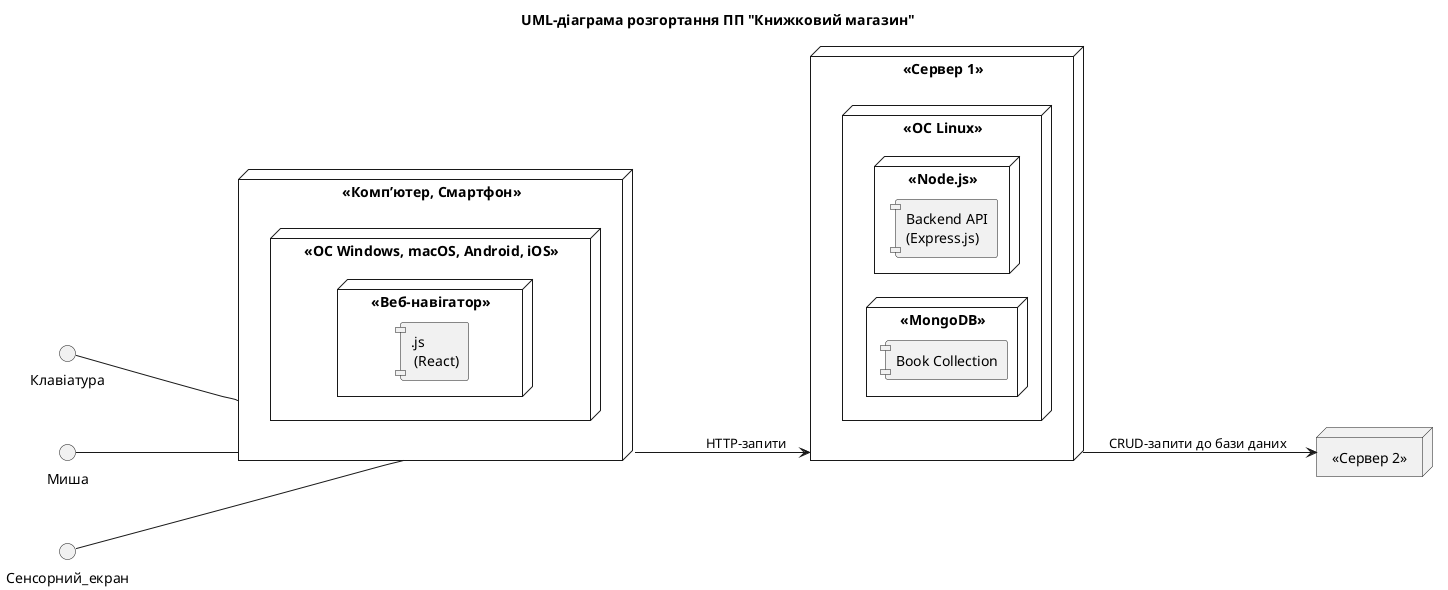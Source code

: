 @startuml

title UML-діаграма розгортання ПП "Книжковий магазин"

left to right direction

skinparam componentStyle uml1

node "<<Компʼютер, Смартфон>>" as client {
  node "<<OC Windows, macOS, Android, iOS>>" {
    node "<<Веб-навігатор>>" {
      component [".js\n (React)"]
    }
  }
}

interface Клавіатура
interface Миша
interface Сенсорний_екран

Клавіатура -- client
Миша -- client
Сенсорний_екран -- client

node "<<Сервер 1>>" as server1 {
  node "<<OC Linux>>" {
    node "<<Node.js>>" {
      component [Backend API\n(Express.js)]
    }
  }
}

node "<<Сервер 2>>" as server2 {
  node "<<OC Linux>>" {
    node "<<MongoDB>>" {
      database [Book Collection]
    }
  }
}

client --> server1 : HTTP-запити
server1 --> server2 : CRUD-запити до бази даних

@enduml
